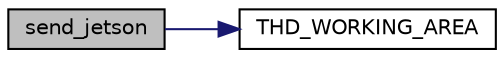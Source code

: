 digraph "send_jetson"
{
  edge [fontname="Helvetica",fontsize="10",labelfontname="Helvetica",labelfontsize="10"];
  node [fontname="Helvetica",fontsize="10",shape=record];
  rankdir="LR";
  Node1 [label="send_jetson",height=0.2,width=0.4,color="black", fillcolor="grey75", style="filled", fontcolor="black"];
  Node1 -> Node2 [color="midnightblue",fontsize="10",style="solid",fontname="Helvetica"];
  Node2 [label="THD_WORKING_AREA",height=0.2,width=0.4,color="black", fillcolor="white", style="filled",URL="$jetson_8c.html#a9e0512e100d1d80a25926073c2c92e29"];
}
